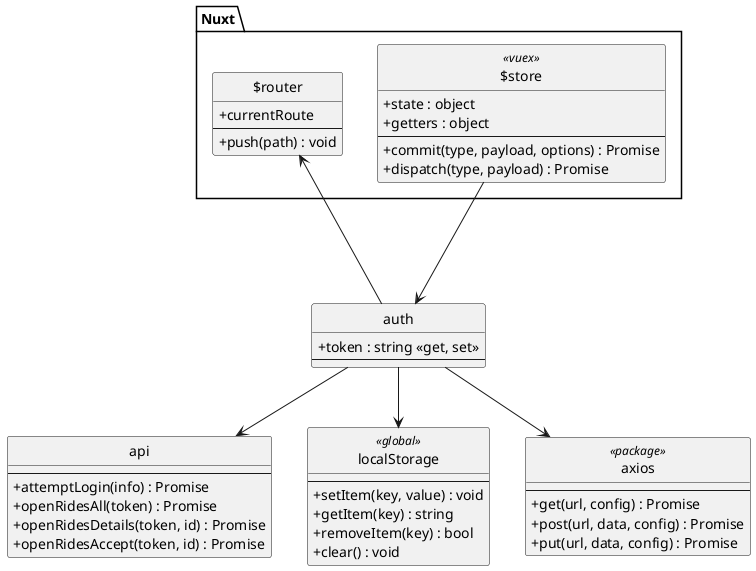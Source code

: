 @startuml UC13-Accept

skinparam shadowing false
skinparam classAttributeIconSize 0
skinparam monochrome true
skinparam backgroundColor transparent
skinparam style strictuml

package Nuxt {
    class $router {
        + currentRoute
        --
        + push(path) : void
    }
    class $store <<vuex>> {
        + state : object
        + getters : object
        --
        + commit(type, payload, options) : Promise
        + dispatch(type, payload) : Promise
    }
}

class auth {
    + token : string <<get, set>>
    --
}
$store ---> auth
auth --> $router

class api {
    --
    + attemptLogin(info) : Promise
    + openRidesAll(token) : Promise
    + openRidesDetails(token, id) : Promise
    + openRidesAccept(token, id) : Promise
}
auth --> api

class localStorage <<global>> {
    --
    + setItem(key, value) : void
    + getItem(key) : string
    + removeItem(key) : bool
    + clear() : void
}
auth --> localStorage

class axios <<package>> {
    --
    + get(url, config) : Promise
    + post(url, data, config) : Promise
    + put(url, data, config) : Promise
}
auth --> axios

@enduml
